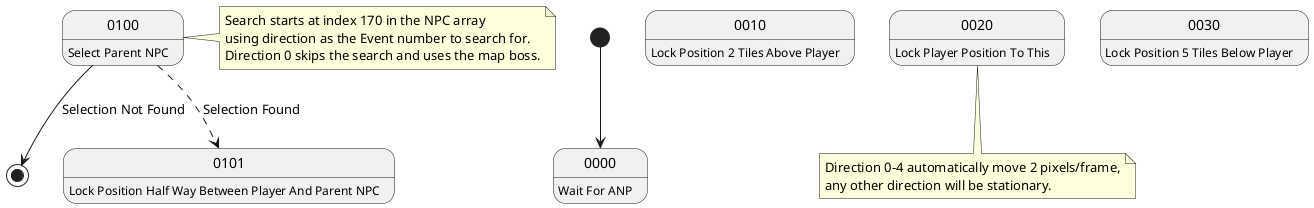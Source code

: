 @startuml Npc 302 - Camera
[*] --> 0000
0000 : Wait For ANP

0010 : Lock Position 2 Tiles Above Player

0020 : Lock Player Position To This
note bottom of 0020
Direction 0-4 automatically move 2 pixels/frame,
any other direction will be stationary.
end note

0030 : Lock Position 5 Tiles Below Player

0100 : Select Parent NPC
note right of 0100
Search starts at index 170 in the NPC array
using direction as the Event number to search for.
Direction 0 skips the search and uses the map boss.
end note
0100 --> [*] : Selection Not Found
0100 -[dashed]-> 0101 : Selection Found

0101 : Lock Position Half Way Between Player And Parent NPC

@enduml
